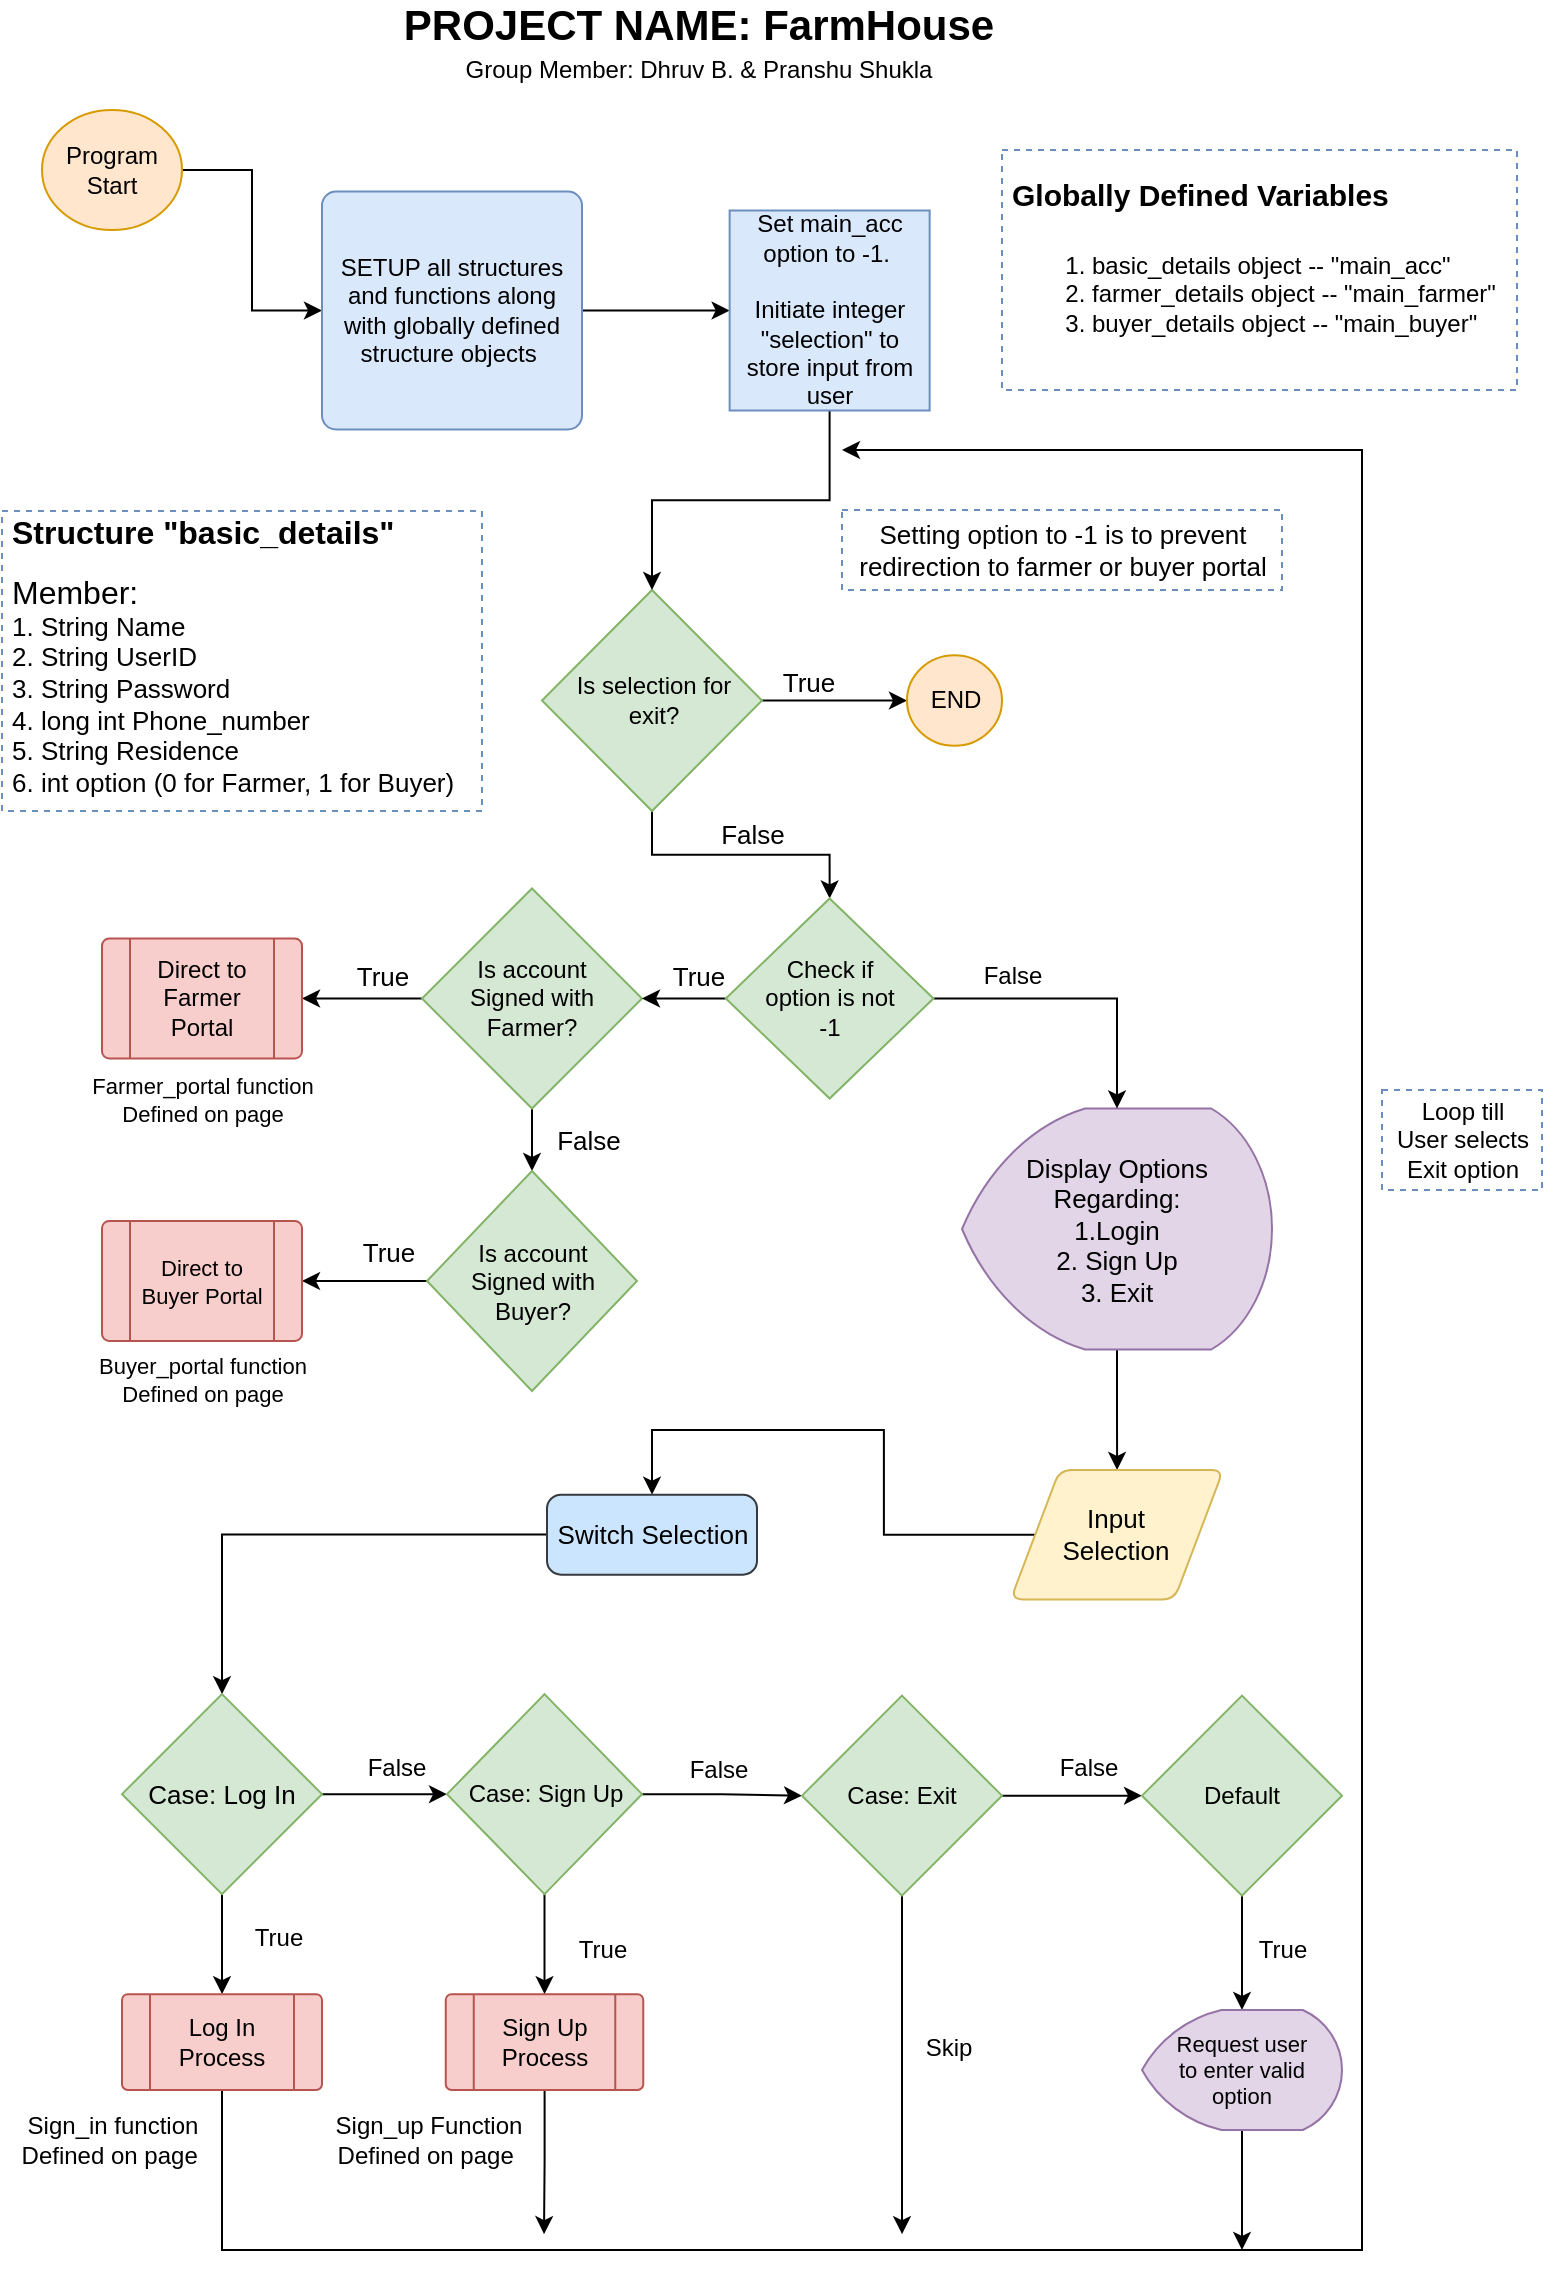 <mxfile version="13.0.3" type="device" pages="2"><diagram id="C5RBs43oDa-KdzZeNtuy" name="Page-1"><mxGraphModel dx="1024" dy="592" grid="1" gridSize="10" guides="1" tooltips="1" connect="1" arrows="1" fold="1" page="1" pageScale="1" pageWidth="827" pageHeight="1169" math="0" shadow="0"><root><mxCell id="WIyWlLk6GJQsqaUBKTNV-0"/><mxCell id="WIyWlLk6GJQsqaUBKTNV-1" parent="WIyWlLk6GJQsqaUBKTNV-0"/><mxCell id="bHN9iilpc-NF_aM-vrXf-12" style="edgeStyle=orthogonalEdgeStyle;rounded=0;orthogonalLoop=1;jettySize=auto;html=1;entryX=0;entryY=0.5;entryDx=0;entryDy=0;fontSize=14;" parent="WIyWlLk6GJQsqaUBKTNV-1" source="bHN9iilpc-NF_aM-vrXf-1" target="bHN9iilpc-NF_aM-vrXf-5" edge="1"><mxGeometry relative="1" as="geometry"/></mxCell><mxCell id="bHN9iilpc-NF_aM-vrXf-1" value="Program Start" style="strokeWidth=1;html=1;shape=mxgraph.flowchart.start_1;whiteSpace=wrap;fillColor=#ffe6cc;strokeColor=#d79b00;" parent="WIyWlLk6GJQsqaUBKTNV-1" vertex="1"><mxGeometry x="70" y="70" width="70" height="60" as="geometry"/></mxCell><mxCell id="bHN9iilpc-NF_aM-vrXf-80" style="edgeStyle=orthogonalEdgeStyle;rounded=0;orthogonalLoop=1;jettySize=auto;html=1;fontSize=14;" parent="WIyWlLk6GJQsqaUBKTNV-1" source="bHN9iilpc-NF_aM-vrXf-2" target="bHN9iilpc-NF_aM-vrXf-6" edge="1"><mxGeometry relative="1" as="geometry"/></mxCell><mxCell id="bHN9iilpc-NF_aM-vrXf-2" value="&lt;font style=&quot;font-size: 13px;&quot;&gt;Display Options Regarding:&lt;br style=&quot;font-size: 13px;&quot;&gt;1.Login &lt;br style=&quot;font-size: 13px;&quot;&gt;2. Sign Up&lt;br style=&quot;font-size: 13px;&quot;&gt;3. Exit&lt;br style=&quot;font-size: 13px;&quot;&gt;&lt;/font&gt;" style="strokeWidth=1;html=1;shape=mxgraph.flowchart.display;whiteSpace=wrap;fontSize=13;verticalAlign=middle;fillColor=#e1d5e7;strokeColor=#9673a6;" parent="WIyWlLk6GJQsqaUBKTNV-1" vertex="1"><mxGeometry x="530" y="569.25" width="155" height="120.5" as="geometry"/></mxCell><mxCell id="xWlJe0vMMPdigWtWbG44-2" style="edgeStyle=orthogonalEdgeStyle;rounded=0;orthogonalLoop=1;jettySize=auto;html=1;" parent="WIyWlLk6GJQsqaUBKTNV-1" source="bHN9iilpc-NF_aM-vrXf-5" target="xWlJe0vMMPdigWtWbG44-1" edge="1"><mxGeometry relative="1" as="geometry"/></mxCell><mxCell id="bHN9iilpc-NF_aM-vrXf-5" value="SETUP all structures and functions along with globally defined structure objects&lt;i style=&quot;font-size: 12px;&quot;&gt;&amp;nbsp;&lt;/i&gt;" style="rounded=1;whiteSpace=wrap;html=1;absoluteArcSize=1;arcSize=14;strokeWidth=1;fontSize=12;fillColor=#dae8fc;strokeColor=#6c8ebf;" parent="WIyWlLk6GJQsqaUBKTNV-1" vertex="1"><mxGeometry x="210" y="110.75" width="130" height="119" as="geometry"/></mxCell><mxCell id="bHN9iilpc-NF_aM-vrXf-81" style="edgeStyle=orthogonalEdgeStyle;rounded=0;orthogonalLoop=1;jettySize=auto;html=1;entryX=0.5;entryY=0;entryDx=0;entryDy=0;fontSize=14;" parent="WIyWlLk6GJQsqaUBKTNV-1" source="bHN9iilpc-NF_aM-vrXf-6" target="bHN9iilpc-NF_aM-vrXf-32" edge="1"><mxGeometry relative="1" as="geometry"/></mxCell><mxCell id="bHN9iilpc-NF_aM-vrXf-6" value="Input Selection" style="shape=parallelogram;html=1;strokeWidth=1;perimeter=parallelogramPerimeter;whiteSpace=wrap;rounded=1;arcSize=12;size=0.23;fontSize=13;spacingLeft=15;spacingRight=15;fillColor=#fff2cc;strokeColor=#d6b656;" parent="WIyWlLk6GJQsqaUBKTNV-1" vertex="1"><mxGeometry x="554.38" y="749.96" width="106.25" height="64.75" as="geometry"/></mxCell><mxCell id="xWlJe0vMMPdigWtWbG44-4" style="edgeStyle=orthogonalEdgeStyle;rounded=0;orthogonalLoop=1;jettySize=auto;html=1;entryX=0;entryY=0.5;entryDx=0;entryDy=0;entryPerimeter=0;" parent="WIyWlLk6GJQsqaUBKTNV-1" source="bHN9iilpc-NF_aM-vrXf-13" target="bHN9iilpc-NF_aM-vrXf-78" edge="1"><mxGeometry relative="1" as="geometry"/></mxCell><mxCell id="xWlJe0vMMPdigWtWbG44-5" style="edgeStyle=orthogonalEdgeStyle;rounded=0;orthogonalLoop=1;jettySize=auto;html=1;entryX=0.5;entryY=0;entryDx=0;entryDy=0;entryPerimeter=0;" parent="WIyWlLk6GJQsqaUBKTNV-1" source="bHN9iilpc-NF_aM-vrXf-13" target="bHN9iilpc-NF_aM-vrXf-59" edge="1"><mxGeometry relative="1" as="geometry"/></mxCell><mxCell id="bHN9iilpc-NF_aM-vrXf-13" value="&lt;font style=&quot;font-size: 12px;&quot;&gt;Is selection for exit?&lt;/font&gt;" style="strokeWidth=1;html=1;shape=mxgraph.flowchart.decision;fontSize=12;whiteSpace=wrap;spacingLeft=9;spacingRight=7;fillColor=#d5e8d4;strokeColor=#82b366;" parent="WIyWlLk6GJQsqaUBKTNV-1" vertex="1"><mxGeometry x="320" y="310" width="110" height="110.5" as="geometry"/></mxCell><mxCell id="bHN9iilpc-NF_aM-vrXf-69" style="edgeStyle=orthogonalEdgeStyle;rounded=0;orthogonalLoop=1;jettySize=auto;html=1;entryX=1;entryY=0.5;entryDx=0;entryDy=0;fontSize=14;" parent="WIyWlLk6GJQsqaUBKTNV-1" source="bHN9iilpc-NF_aM-vrXf-15" target="bHN9iilpc-NF_aM-vrXf-17" edge="1"><mxGeometry relative="1" as="geometry"/></mxCell><mxCell id="bHN9iilpc-NF_aM-vrXf-70" style="edgeStyle=orthogonalEdgeStyle;rounded=0;orthogonalLoop=1;jettySize=auto;html=1;fontSize=14;" parent="WIyWlLk6GJQsqaUBKTNV-1" source="bHN9iilpc-NF_aM-vrXf-15" target="bHN9iilpc-NF_aM-vrXf-20" edge="1"><mxGeometry relative="1" as="geometry"/></mxCell><mxCell id="bHN9iilpc-NF_aM-vrXf-15" value="Is account Signed with Farmer?" style="strokeWidth=1;html=1;shape=mxgraph.flowchart.decision;whiteSpace=wrap;fontSize=12;spacing=1;spacingLeft=15;spacingRight=15;fillColor=#d5e8d4;strokeColor=#82b366;" parent="WIyWlLk6GJQsqaUBKTNV-1" vertex="1"><mxGeometry x="260" y="459.25" width="110" height="110" as="geometry"/></mxCell><mxCell id="bHN9iilpc-NF_aM-vrXf-17" value="Direct to Farmer Portal" style="verticalLabelPosition=middle;verticalAlign=middle;html=1;shape=process;whiteSpace=wrap;rounded=1;size=0.14;arcSize=6;fontSize=12;labelPosition=center;align=center;fillColor=#f8cecc;strokeColor=#b85450;" parent="WIyWlLk6GJQsqaUBKTNV-1" vertex="1"><mxGeometry x="100" y="484.25" width="100" height="60" as="geometry"/></mxCell><mxCell id="bHN9iilpc-NF_aM-vrXf-71" style="edgeStyle=orthogonalEdgeStyle;rounded=0;orthogonalLoop=1;jettySize=auto;html=1;entryX=1;entryY=0.5;entryDx=0;entryDy=0;fontSize=14;" parent="WIyWlLk6GJQsqaUBKTNV-1" source="bHN9iilpc-NF_aM-vrXf-20" target="bHN9iilpc-NF_aM-vrXf-21" edge="1"><mxGeometry relative="1" as="geometry"/></mxCell><mxCell id="bHN9iilpc-NF_aM-vrXf-20" value="Is account Signed with Buyer?" style="strokeWidth=1;html=1;shape=mxgraph.flowchart.decision;whiteSpace=wrap;fontSize=12;spacingLeft=15;spacingRight=15;fillColor=#d5e8d4;strokeColor=#82b366;" parent="WIyWlLk6GJQsqaUBKTNV-1" vertex="1"><mxGeometry x="262.5" y="600.5" width="105" height="110" as="geometry"/></mxCell><mxCell id="bHN9iilpc-NF_aM-vrXf-21" value="Direct to Buyer Portal" style="verticalLabelPosition=middle;verticalAlign=middle;html=1;shape=process;whiteSpace=wrap;rounded=1;size=0.14;arcSize=6;fontSize=11;labelPosition=center;align=center;fillColor=#f8cecc;strokeColor=#b85450;" parent="WIyWlLk6GJQsqaUBKTNV-1" vertex="1"><mxGeometry x="100" y="625.5" width="100" height="60" as="geometry"/></mxCell><mxCell id="bHN9iilpc-NF_aM-vrXf-41" style="edgeStyle=orthogonalEdgeStyle;rounded=0;orthogonalLoop=1;jettySize=auto;html=1;entryX=0.5;entryY=0;entryDx=0;entryDy=0;entryPerimeter=0;fontSize=14;" parent="WIyWlLk6GJQsqaUBKTNV-1" source="bHN9iilpc-NF_aM-vrXf-32" target="bHN9iilpc-NF_aM-vrXf-34" edge="1"><mxGeometry relative="1" as="geometry"/></mxCell><mxCell id="bHN9iilpc-NF_aM-vrXf-32" value="Switch Selection" style="rounded=1;whiteSpace=wrap;html=1;absoluteArcSize=1;arcSize=14;strokeWidth=1;fontSize=13;fillColor=#cce5ff;strokeColor=#36393d;" parent="WIyWlLk6GJQsqaUBKTNV-1" vertex="1"><mxGeometry x="322.5" y="762.33" width="105" height="40" as="geometry"/></mxCell><mxCell id="bHN9iilpc-NF_aM-vrXf-64" style="edgeStyle=orthogonalEdgeStyle;rounded=0;orthogonalLoop=1;jettySize=auto;html=1;fontSize=14;" parent="WIyWlLk6GJQsqaUBKTNV-1" source="bHN9iilpc-NF_aM-vrXf-34" target="bHN9iilpc-NF_aM-vrXf-39" edge="1"><mxGeometry relative="1" as="geometry"/></mxCell><mxCell id="bHN9iilpc-NF_aM-vrXf-65" style="edgeStyle=orthogonalEdgeStyle;rounded=0;orthogonalLoop=1;jettySize=auto;html=1;entryX=0;entryY=0.5;entryDx=0;entryDy=0;entryPerimeter=0;fontSize=14;" parent="WIyWlLk6GJQsqaUBKTNV-1" source="bHN9iilpc-NF_aM-vrXf-34" target="bHN9iilpc-NF_aM-vrXf-35" edge="1"><mxGeometry relative="1" as="geometry"/></mxCell><mxCell id="bHN9iilpc-NF_aM-vrXf-34" value="Case: Log In" style="strokeWidth=1;html=1;shape=mxgraph.flowchart.decision;whiteSpace=wrap;fontSize=13;fillColor=#d5e8d4;strokeColor=#82b366;" parent="WIyWlLk6GJQsqaUBKTNV-1" vertex="1"><mxGeometry x="110" y="862.08" width="100" height="100" as="geometry"/></mxCell><mxCell id="bHN9iilpc-NF_aM-vrXf-63" style="edgeStyle=orthogonalEdgeStyle;rounded=0;orthogonalLoop=1;jettySize=auto;html=1;exitX=0.5;exitY=1;exitDx=0;exitDy=0;exitPerimeter=0;fontSize=14;" parent="WIyWlLk6GJQsqaUBKTNV-1" source="bHN9iilpc-NF_aM-vrXf-35" target="bHN9iilpc-NF_aM-vrXf-40" edge="1"><mxGeometry relative="1" as="geometry"/></mxCell><mxCell id="bHN9iilpc-NF_aM-vrXf-66" style="edgeStyle=orthogonalEdgeStyle;rounded=0;orthogonalLoop=1;jettySize=auto;html=1;entryX=0;entryY=0.5;entryDx=0;entryDy=0;entryPerimeter=0;fontSize=14;" parent="WIyWlLk6GJQsqaUBKTNV-1" source="bHN9iilpc-NF_aM-vrXf-35" target="bHN9iilpc-NF_aM-vrXf-36" edge="1"><mxGeometry relative="1" as="geometry"/></mxCell><mxCell id="bHN9iilpc-NF_aM-vrXf-35" value="Case: Sign Up" style="strokeWidth=1;html=1;shape=mxgraph.flowchart.decision;whiteSpace=wrap;fontSize=12;fillColor=#d5e8d4;strokeColor=#82b366;" parent="WIyWlLk6GJQsqaUBKTNV-1" vertex="1"><mxGeometry x="272.5" y="862.08" width="97.5" height="100" as="geometry"/></mxCell><mxCell id="bHN9iilpc-NF_aM-vrXf-67" style="edgeStyle=orthogonalEdgeStyle;rounded=0;orthogonalLoop=1;jettySize=auto;html=1;entryX=0;entryY=0.5;entryDx=0;entryDy=0;entryPerimeter=0;fontSize=14;" parent="WIyWlLk6GJQsqaUBKTNV-1" source="bHN9iilpc-NF_aM-vrXf-36" target="bHN9iilpc-NF_aM-vrXf-37" edge="1"><mxGeometry relative="1" as="geometry"/></mxCell><mxCell id="xWlJe0vMMPdigWtWbG44-10" style="edgeStyle=orthogonalEdgeStyle;rounded=0;orthogonalLoop=1;jettySize=auto;html=1;" parent="WIyWlLk6GJQsqaUBKTNV-1" source="bHN9iilpc-NF_aM-vrXf-36" edge="1"><mxGeometry relative="1" as="geometry"><mxPoint x="500" y="1132.08" as="targetPoint"/></mxGeometry></mxCell><mxCell id="bHN9iilpc-NF_aM-vrXf-36" value="Case: Exit" style="strokeWidth=1;html=1;shape=mxgraph.flowchart.decision;whiteSpace=wrap;fontSize=12;fillColor=#d5e8d4;strokeColor=#82b366;" parent="WIyWlLk6GJQsqaUBKTNV-1" vertex="1"><mxGeometry x="450" y="862.83" width="100" height="100" as="geometry"/></mxCell><mxCell id="bHN9iilpc-NF_aM-vrXf-62" style="edgeStyle=orthogonalEdgeStyle;rounded=0;orthogonalLoop=1;jettySize=auto;html=1;entryX=0.5;entryY=0;entryDx=0;entryDy=0;entryPerimeter=0;fontSize=14;" parent="WIyWlLk6GJQsqaUBKTNV-1" source="bHN9iilpc-NF_aM-vrXf-37" target="xWlJe0vMMPdigWtWbG44-44" edge="1"><mxGeometry relative="1" as="geometry"><mxPoint x="670.68" y="1011.526" as="targetPoint"/></mxGeometry></mxCell><mxCell id="bHN9iilpc-NF_aM-vrXf-37" value="Default" style="strokeWidth=1;html=1;shape=mxgraph.flowchart.decision;whiteSpace=wrap;fontSize=12;fillColor=#d5e8d4;strokeColor=#82b366;" parent="WIyWlLk6GJQsqaUBKTNV-1" vertex="1"><mxGeometry x="620" y="862.83" width="100" height="100" as="geometry"/></mxCell><mxCell id="xWlJe0vMMPdigWtWbG44-8" style="edgeStyle=orthogonalEdgeStyle;rounded=0;orthogonalLoop=1;jettySize=auto;html=1;" parent="WIyWlLk6GJQsqaUBKTNV-1" source="bHN9iilpc-NF_aM-vrXf-39" edge="1"><mxGeometry relative="1" as="geometry"><mxPoint x="470" y="240" as="targetPoint"/><Array as="points"><mxPoint x="160" y="1140"/><mxPoint x="730" y="1140"/><mxPoint x="730" y="240"/></Array></mxGeometry></mxCell><mxCell id="bHN9iilpc-NF_aM-vrXf-39" value="Log In Process" style="verticalLabelPosition=middle;verticalAlign=middle;html=1;shape=process;whiteSpace=wrap;rounded=1;size=0.14;arcSize=6;fontSize=12;labelPosition=center;align=center;fillColor=#f8cecc;strokeColor=#b85450;" parent="WIyWlLk6GJQsqaUBKTNV-1" vertex="1"><mxGeometry x="110" y="1012.08" width="100" height="47.92" as="geometry"/></mxCell><mxCell id="xWlJe0vMMPdigWtWbG44-9" style="edgeStyle=orthogonalEdgeStyle;rounded=0;orthogonalLoop=1;jettySize=auto;html=1;" parent="WIyWlLk6GJQsqaUBKTNV-1" source="bHN9iilpc-NF_aM-vrXf-40" edge="1"><mxGeometry relative="1" as="geometry"><mxPoint x="321" y="1132.08" as="targetPoint"/></mxGeometry></mxCell><mxCell id="bHN9iilpc-NF_aM-vrXf-40" value="Sign Up Process" style="verticalLabelPosition=middle;verticalAlign=middle;html=1;shape=process;whiteSpace=wrap;rounded=1;size=0.14;arcSize=6;fontSize=12;labelPosition=center;align=center;fillColor=#f8cecc;strokeColor=#b85450;" parent="WIyWlLk6GJQsqaUBKTNV-1" vertex="1"><mxGeometry x="271.88" y="1012.08" width="98.75" height="47.92" as="geometry"/></mxCell><mxCell id="bHN9iilpc-NF_aM-vrXf-68" style="edgeStyle=orthogonalEdgeStyle;rounded=0;orthogonalLoop=1;jettySize=auto;html=1;fontSize=14;" parent="WIyWlLk6GJQsqaUBKTNV-1" source="bHN9iilpc-NF_aM-vrXf-59" target="bHN9iilpc-NF_aM-vrXf-15" edge="1"><mxGeometry relative="1" as="geometry"/></mxCell><mxCell id="bHN9iilpc-NF_aM-vrXf-79" style="edgeStyle=orthogonalEdgeStyle;rounded=0;orthogonalLoop=1;jettySize=auto;html=1;entryX=0.5;entryY=0;entryDx=0;entryDy=0;entryPerimeter=0;fontSize=14;" parent="WIyWlLk6GJQsqaUBKTNV-1" source="bHN9iilpc-NF_aM-vrXf-59" target="bHN9iilpc-NF_aM-vrXf-2" edge="1"><mxGeometry relative="1" as="geometry"/></mxCell><mxCell id="bHN9iilpc-NF_aM-vrXf-59" value="Check if option is not -1" style="strokeWidth=1;html=1;shape=mxgraph.flowchart.decision;whiteSpace=wrap;fontSize=12;spacingLeft=15;spacingRight=15;fillColor=#d5e8d4;strokeColor=#82b366;" parent="WIyWlLk6GJQsqaUBKTNV-1" vertex="1"><mxGeometry x="411.91" y="464.25" width="103.82" height="100" as="geometry"/></mxCell><mxCell id="bHN9iilpc-NF_aM-vrXf-78" value="END" style="strokeWidth=1;html=1;shape=mxgraph.flowchart.start_1;whiteSpace=wrap;fontSize=12;fillColor=#ffe6cc;strokeColor=#d79b00;" parent="WIyWlLk6GJQsqaUBKTNV-1" vertex="1"><mxGeometry x="502.5" y="342.63" width="47.5" height="45.25" as="geometry"/></mxCell><mxCell id="bHN9iilpc-NF_aM-vrXf-82" value="&lt;font style=&quot;font-size: 21px;&quot;&gt;PROJECT NAME: FarmHouse&lt;br style=&quot;font-size: 21px;&quot;&gt;&lt;br style=&quot;font-size: 21px;&quot;&gt;&lt;/font&gt;" style="text;strokeColor=none;fillColor=none;html=1;fontSize=21;fontStyle=1;verticalAlign=middle;align=center;" parent="WIyWlLk6GJQsqaUBKTNV-1" vertex="1"><mxGeometry x="347.5" y="20" width="100" height="40" as="geometry"/></mxCell><mxCell id="xWlJe0vMMPdigWtWbG44-0" value="Group Member: Dhruv B. &amp;amp; Pranshu Shukla" style="text;html=1;align=center;verticalAlign=middle;resizable=0;points=[];autosize=1;" parent="WIyWlLk6GJQsqaUBKTNV-1" vertex="1"><mxGeometry x="272.5" y="40" width="250" height="20" as="geometry"/></mxCell><mxCell id="xWlJe0vMMPdigWtWbG44-3" style="edgeStyle=orthogonalEdgeStyle;rounded=0;orthogonalLoop=1;jettySize=auto;html=1;entryX=0.5;entryY=0;entryDx=0;entryDy=0;entryPerimeter=0;" parent="WIyWlLk6GJQsqaUBKTNV-1" source="xWlJe0vMMPdigWtWbG44-1" target="bHN9iilpc-NF_aM-vrXf-13" edge="1"><mxGeometry relative="1" as="geometry"/></mxCell><mxCell id="xWlJe0vMMPdigWtWbG44-1" value="Set main_acc option to -1.&amp;nbsp;&lt;br&gt;&lt;br&gt;Initiate integer &quot;selection&quot; to store input from user" style="whiteSpace=wrap;html=1;aspect=fixed;strokeWidth=1;rotation=0;fillColor=#dae8fc;strokeColor=#6c8ebf;" parent="WIyWlLk6GJQsqaUBKTNV-1" vertex="1"><mxGeometry x="413.82" y="120.25" width="100" height="100" as="geometry"/></mxCell><mxCell id="xWlJe0vMMPdigWtWbG44-12" value="&lt;h1 style=&quot;font-size: 16px&quot;&gt;&lt;font style=&quot;font-size: 16px&quot;&gt;Structure &quot;basic_details&quot;&lt;/font&gt;&lt;/h1&gt;&lt;div style=&quot;font-size: 16px&quot;&gt;&lt;font style=&quot;font-size: 16px&quot;&gt;Member:&lt;/font&gt;&lt;/div&gt;&lt;div style=&quot;font-size: 13px&quot;&gt;&lt;font style=&quot;font-size: 13px&quot;&gt;1. String Name&lt;/font&gt;&lt;/div&gt;&lt;div style=&quot;font-size: 13px&quot;&gt;&lt;font style=&quot;font-size: 13px&quot;&gt;2. String UserID&lt;/font&gt;&lt;/div&gt;&lt;div style=&quot;font-size: 13px&quot;&gt;&lt;font style=&quot;font-size: 13px&quot;&gt;3. String Password&lt;/font&gt;&lt;/div&gt;&lt;div style=&quot;font-size: 13px&quot;&gt;&lt;font style=&quot;font-size: 13px&quot;&gt;4. long int Phone_number&lt;/font&gt;&lt;/div&gt;&lt;div style=&quot;font-size: 13px&quot;&gt;&lt;font style=&quot;font-size: 13px&quot;&gt;5. String Residence&lt;/font&gt;&lt;/div&gt;&lt;div style=&quot;font-size: 13px&quot;&gt;&lt;font style=&quot;font-size: 13px&quot;&gt;6. int option (0 for Farmer, 1 for Buyer)&lt;/font&gt;&lt;/div&gt;" style="text;html=1;strokeColor=#6c8ebf;fillColor=none;spacing=5;spacingTop=-20;whiteSpace=wrap;overflow=hidden;rounded=0;dashed=1;" parent="WIyWlLk6GJQsqaUBKTNV-1" vertex="1"><mxGeometry x="50" y="270.5" width="240" height="150" as="geometry"/></mxCell><mxCell id="xWlJe0vMMPdigWtWbG44-15" value="&lt;p style=&quot;line-height: 100%&quot;&gt;&lt;/p&gt;&lt;h1&gt;&lt;font style=&quot;font-size: 15px&quot;&gt;Globally Defined Variables&lt;/font&gt;&lt;/h1&gt;&lt;p&gt;&lt;ol&gt;&lt;li&gt;basic_details object -- &quot;main_acc&quot;&amp;nbsp;&lt;/li&gt;&lt;li&gt;farmer_details object -- &quot;main_farmer&quot;&lt;/li&gt;&lt;li&gt;buyer_details object -- &quot;main_buyer&quot;&lt;/li&gt;&lt;/ol&gt;&lt;/p&gt;&lt;p&gt;&lt;/p&gt;" style="text;html=1;strokeColor=#6c8ebf;fillColor=none;spacing=5;spacingTop=-20;whiteSpace=wrap;overflow=hidden;rounded=0;gradientColor=none;dashed=1;" parent="WIyWlLk6GJQsqaUBKTNV-1" vertex="1"><mxGeometry x="550" y="90" width="257.5" height="120" as="geometry"/></mxCell><mxCell id="xWlJe0vMMPdigWtWbG44-17" value="Setting option to -1 is to prevent &lt;br&gt;redirection to farmer or buyer portal" style="text;html=1;align=center;verticalAlign=middle;resizable=0;points=[];autosize=1;fontSize=13;labelBorderColor=none;labelBackgroundColor=none;dashed=1;fillColor=none;strokeColor=#6c8ebf;" parent="WIyWlLk6GJQsqaUBKTNV-1" vertex="1"><mxGeometry x="470" y="270" width="220" height="40" as="geometry"/></mxCell><mxCell id="xWlJe0vMMPdigWtWbG44-18" value="True" style="text;html=1;align=center;verticalAlign=middle;resizable=0;points=[];autosize=1;fontSize=13;" parent="WIyWlLk6GJQsqaUBKTNV-1" vertex="1"><mxGeometry x="433" y="346" width="40" height="20" as="geometry"/></mxCell><mxCell id="xWlJe0vMMPdigWtWbG44-20" value="False" style="text;html=1;align=center;verticalAlign=middle;resizable=0;points=[];autosize=1;fontSize=13;" parent="WIyWlLk6GJQsqaUBKTNV-1" vertex="1"><mxGeometry x="400" y="422" width="50" height="20" as="geometry"/></mxCell><mxCell id="xWlJe0vMMPdigWtWbG44-21" value="True" style="text;html=1;align=center;verticalAlign=middle;resizable=0;points=[];autosize=1;fontSize=13;" parent="WIyWlLk6GJQsqaUBKTNV-1" vertex="1"><mxGeometry x="377.5" y="493" width="40" height="20" as="geometry"/></mxCell><mxCell id="xWlJe0vMMPdigWtWbG44-22" value="True" style="text;html=1;align=center;verticalAlign=middle;resizable=0;points=[];autosize=1;fontSize=13;" parent="WIyWlLk6GJQsqaUBKTNV-1" vertex="1"><mxGeometry x="220" y="493" width="40" height="20" as="geometry"/></mxCell><mxCell id="xWlJe0vMMPdigWtWbG44-23" value="False" style="text;html=1;align=center;verticalAlign=middle;resizable=0;points=[];autosize=1;fontSize=13;" parent="WIyWlLk6GJQsqaUBKTNV-1" vertex="1"><mxGeometry x="317.5" y="574.5" width="50" height="20" as="geometry"/></mxCell><mxCell id="xWlJe0vMMPdigWtWbG44-25" value="True" style="text;html=1;align=center;verticalAlign=middle;resizable=0;points=[];autosize=1;fontSize=13;" parent="WIyWlLk6GJQsqaUBKTNV-1" vertex="1"><mxGeometry x="222.5" y="631" width="40" height="20" as="geometry"/></mxCell><mxCell id="xWlJe0vMMPdigWtWbG44-27" value="False" style="text;html=1;align=center;verticalAlign=middle;resizable=0;points=[];autosize=1;fontSize=12;" parent="WIyWlLk6GJQsqaUBKTNV-1" vertex="1"><mxGeometry x="530" y="493" width="50" height="20" as="geometry"/></mxCell><mxCell id="xWlJe0vMMPdigWtWbG44-29" value="True" style="text;html=1;align=center;verticalAlign=middle;resizable=0;points=[];autosize=1;fontSize=12;" parent="WIyWlLk6GJQsqaUBKTNV-1" vertex="1"><mxGeometry x="168" y="974.08" width="40" height="20" as="geometry"/></mxCell><mxCell id="xWlJe0vMMPdigWtWbG44-30" value="True" style="text;html=1;align=center;verticalAlign=middle;resizable=0;points=[];autosize=1;fontSize=12;" parent="WIyWlLk6GJQsqaUBKTNV-1" vertex="1"><mxGeometry x="330" y="980.08" width="40" height="20" as="geometry"/></mxCell><mxCell id="xWlJe0vMMPdigWtWbG44-31" value="False" style="text;html=1;align=center;verticalAlign=middle;resizable=0;points=[];autosize=1;fontSize=12;" parent="WIyWlLk6GJQsqaUBKTNV-1" vertex="1"><mxGeometry x="222" y="889.08" width="50" height="20" as="geometry"/></mxCell><mxCell id="xWlJe0vMMPdigWtWbG44-34" value="False" style="text;html=1;align=center;verticalAlign=middle;resizable=0;points=[];autosize=1;fontSize=12;" parent="WIyWlLk6GJQsqaUBKTNV-1" vertex="1"><mxGeometry x="383" y="890.08" width="50" height="20" as="geometry"/></mxCell><mxCell id="xWlJe0vMMPdigWtWbG44-35" value="Skip" style="text;html=1;align=center;verticalAlign=middle;resizable=0;points=[];autosize=1;fontSize=12;" parent="WIyWlLk6GJQsqaUBKTNV-1" vertex="1"><mxGeometry x="502.5" y="1029.08" width="40" height="20" as="geometry"/></mxCell><mxCell id="xWlJe0vMMPdigWtWbG44-37" value="False" style="text;html=1;align=center;verticalAlign=middle;resizable=0;points=[];autosize=1;fontSize=12;" parent="WIyWlLk6GJQsqaUBKTNV-1" vertex="1"><mxGeometry x="568" y="889.08" width="50" height="20" as="geometry"/></mxCell><mxCell id="xWlJe0vMMPdigWtWbG44-38" value="True" style="text;html=1;align=center;verticalAlign=middle;resizable=0;points=[];autosize=1;fontSize=12;" parent="WIyWlLk6GJQsqaUBKTNV-1" vertex="1"><mxGeometry x="670" y="980.08" width="40" height="20" as="geometry"/></mxCell><mxCell id="xWlJe0vMMPdigWtWbG44-39" value="Loop till&lt;br&gt;User selects&lt;br&gt;Exit option" style="text;html=1;align=center;verticalAlign=middle;resizable=0;points=[];autosize=1;fontSize=12;direction=east;fillColor=none;strokeColor=#6c8ebf;dashed=1;" parent="WIyWlLk6GJQsqaUBKTNV-1" vertex="1"><mxGeometry x="740" y="560" width="80" height="50" as="geometry"/></mxCell><mxCell id="xWlJe0vMMPdigWtWbG44-40" value="Farmer_portal&amp;nbsp;function&lt;br&gt;Defined on page" style="text;html=1;align=center;verticalAlign=middle;resizable=0;points=[];autosize=1;fontSize=11;" parent="WIyWlLk6GJQsqaUBKTNV-1" vertex="1"><mxGeometry x="85" y="550" width="130" height="30" as="geometry"/></mxCell><mxCell id="xWlJe0vMMPdigWtWbG44-41" value="Buyer_portal&amp;nbsp;function&lt;br&gt;Defined on page" style="text;html=1;align=center;verticalAlign=middle;resizable=0;points=[];autosize=1;fontSize=11;" parent="WIyWlLk6GJQsqaUBKTNV-1" vertex="1"><mxGeometry x="90" y="689.75" width="120" height="30" as="geometry"/></mxCell><mxCell id="xWlJe0vMMPdigWtWbG44-42" value="Sign_in function&lt;br&gt;Defined on page&amp;nbsp;" style="text;html=1;align=center;verticalAlign=middle;resizable=0;points=[];autosize=1;fontSize=12;" parent="WIyWlLk6GJQsqaUBKTNV-1" vertex="1"><mxGeometry x="50" y="1070" width="110" height="30" as="geometry"/></mxCell><mxCell id="xWlJe0vMMPdigWtWbG44-43" value="Sign_up Function&lt;br&gt;Defined on page&amp;nbsp;" style="text;html=1;align=center;verticalAlign=middle;resizable=0;points=[];autosize=1;fontSize=12;" parent="WIyWlLk6GJQsqaUBKTNV-1" vertex="1"><mxGeometry x="207.5" y="1070" width="110" height="30" as="geometry"/></mxCell><mxCell id="xWlJe0vMMPdigWtWbG44-45" style="edgeStyle=orthogonalEdgeStyle;rounded=0;orthogonalLoop=1;jettySize=auto;html=1;fontSize=10;" parent="WIyWlLk6GJQsqaUBKTNV-1" source="xWlJe0vMMPdigWtWbG44-44" edge="1"><mxGeometry relative="1" as="geometry"><mxPoint x="670" y="1140" as="targetPoint"/></mxGeometry></mxCell><mxCell id="xWlJe0vMMPdigWtWbG44-44" value="Request user to enter valid option" style="strokeWidth=1;html=1;shape=mxgraph.flowchart.display;whiteSpace=wrap;labelBackgroundColor=none;fontSize=11;spacing=2;spacingLeft=15;spacingRight=15;fillColor=#e1d5e7;strokeColor=#9673a6;" parent="WIyWlLk6GJQsqaUBKTNV-1" vertex="1"><mxGeometry x="620" y="1020" width="100" height="60" as="geometry"/></mxCell></root></mxGraphModel></diagram><diagram id="fib8XSMF3EnVn7NFt7a0" name="Page-2"><mxGraphModel dx="1038" dy="607" grid="1" gridSize="10" guides="1" tooltips="1" connect="1" arrows="1" fold="1" page="1" pageScale="1" pageWidth="850" pageHeight="1100" math="0" shadow="0"><root><mxCell id="R890wbJoZHvGujRBrkG7-0"/><mxCell id="R890wbJoZHvGujRBrkG7-1" parent="R890wbJoZHvGujRBrkG7-0"/></root></mxGraphModel></diagram></mxfile>